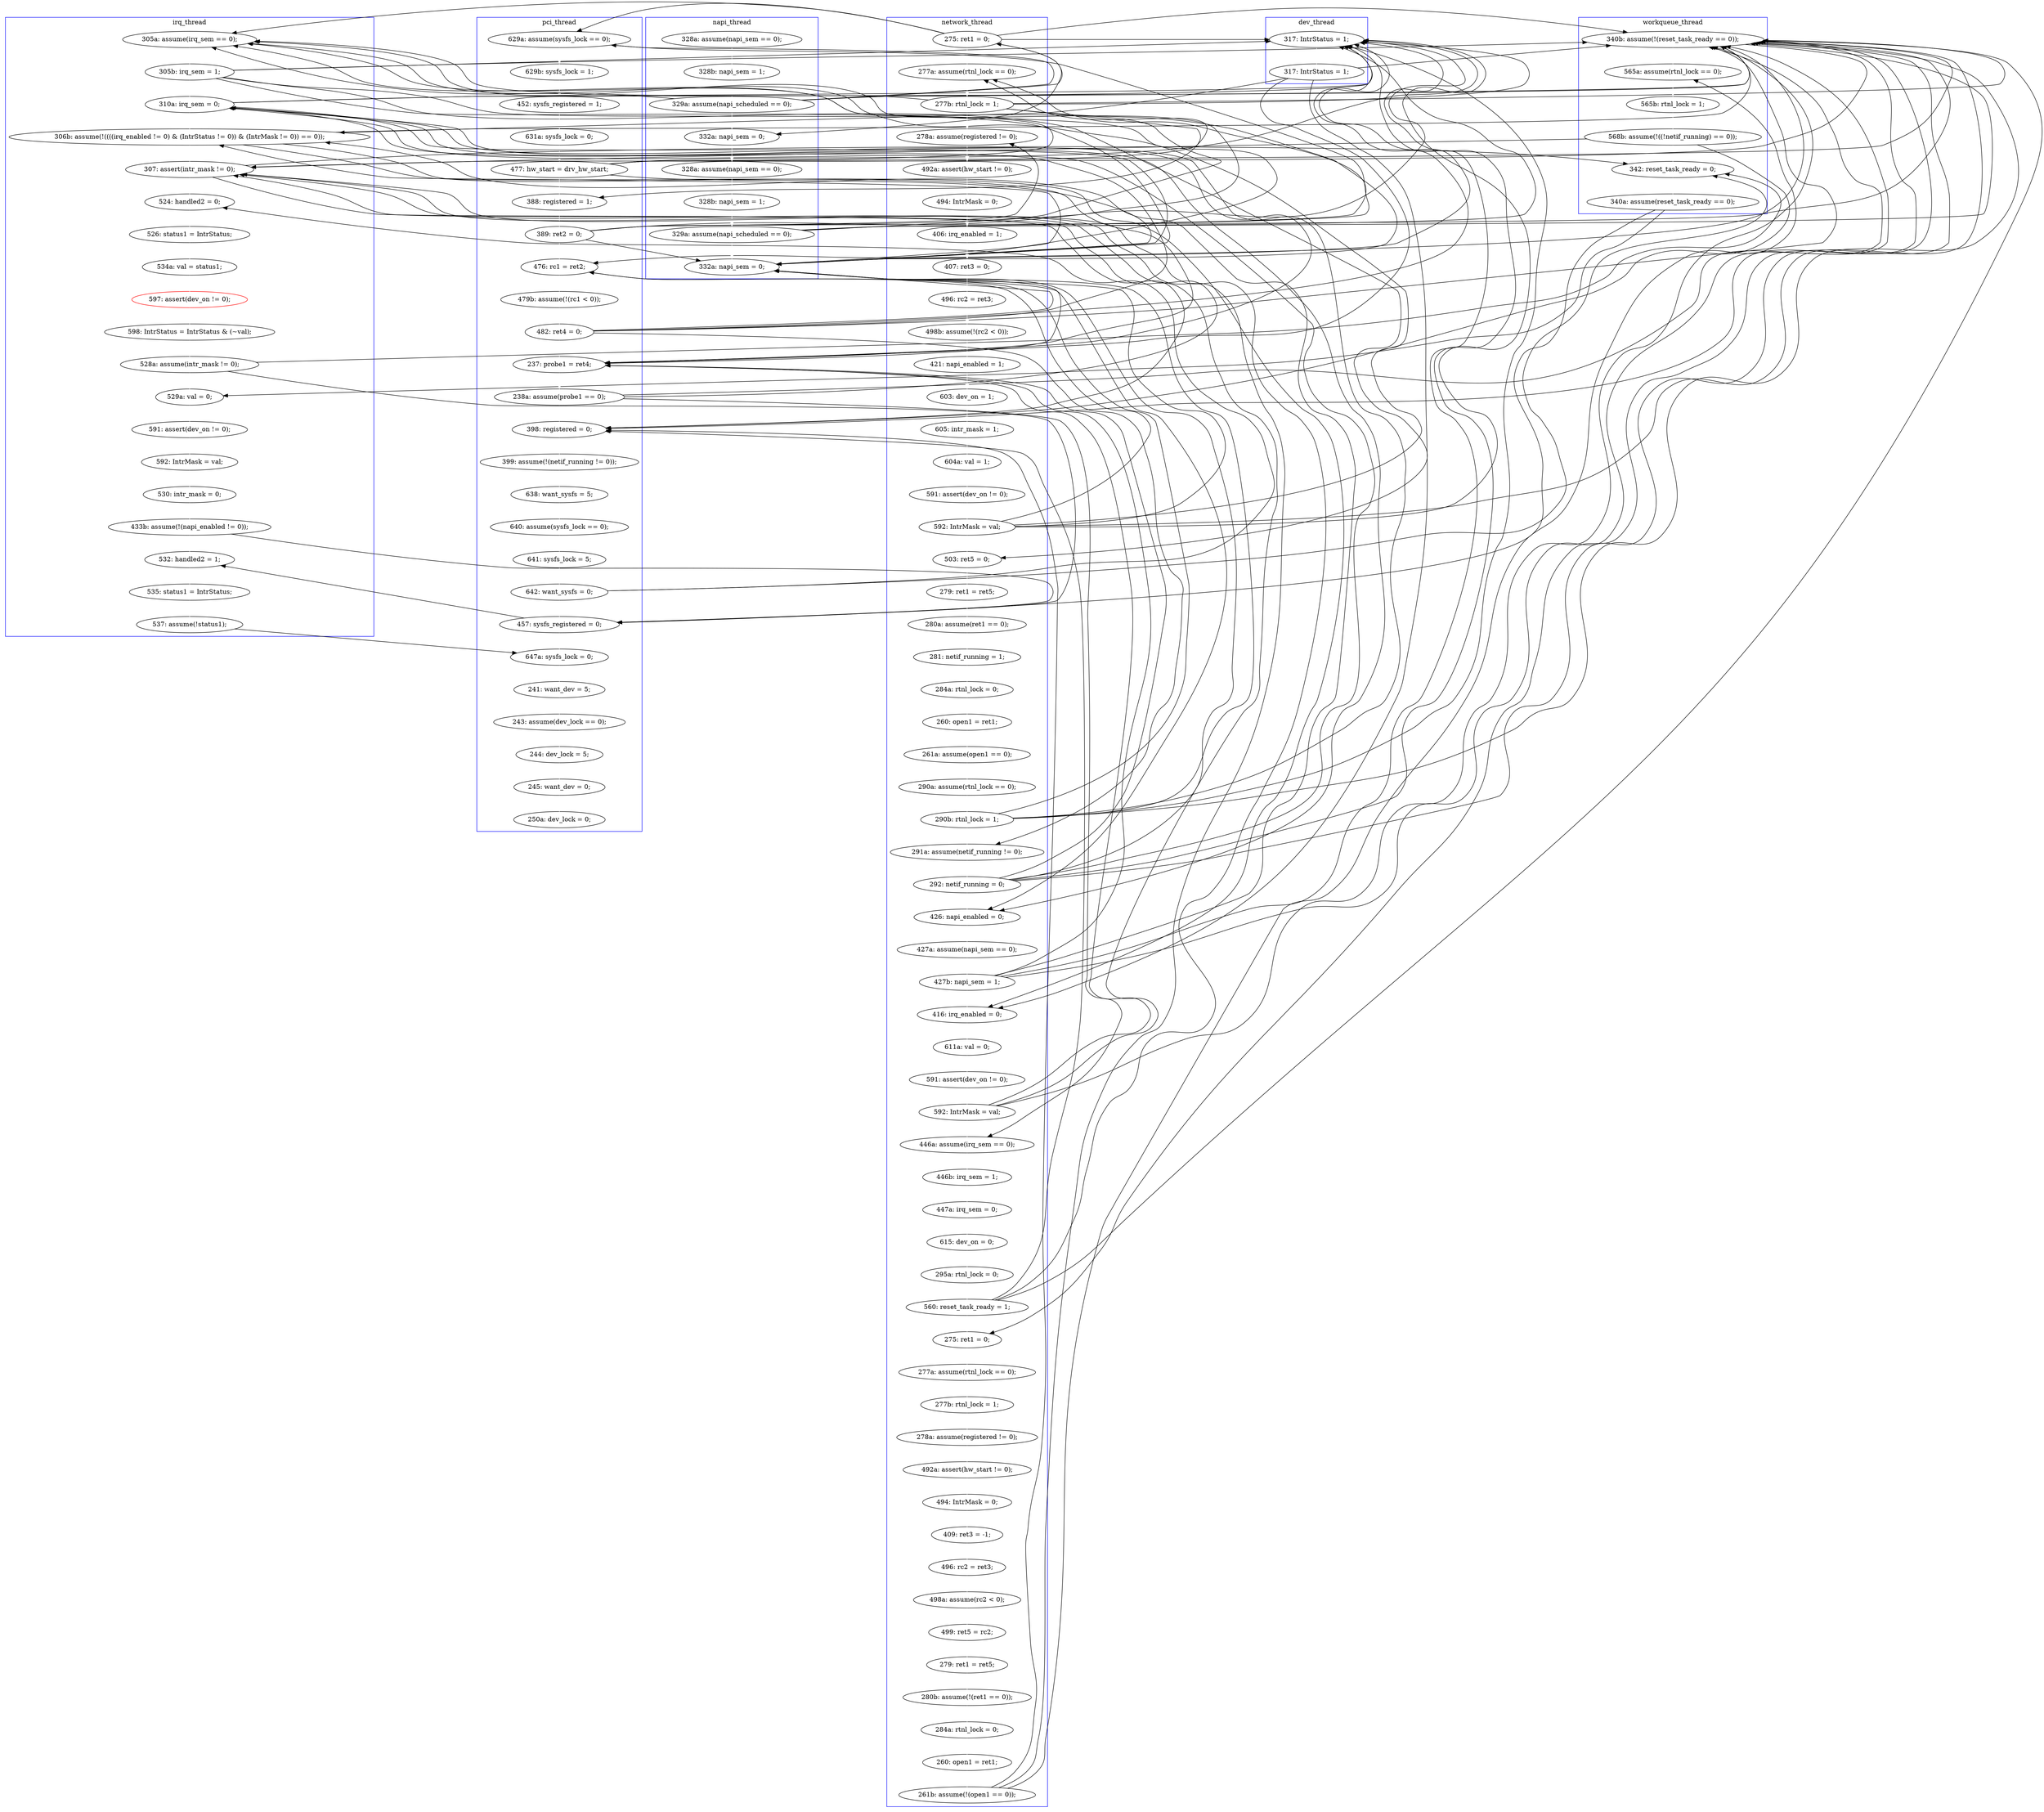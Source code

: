digraph Counterexample {
	152 -> 154 [color = white, style = solid]
	99 -> 100 [color = white, style = solid]
	286 -> 288 [color = white, style = solid]
	221 -> 224 [color = black, style = solid, constraint = false]
	39 -> 142 [color = black, style = solid, constraint = false]
	188 -> 190 [color = white, style = solid]
	241 -> 255 [color = black, style = solid, constraint = false]
	123 -> 124 [color = black, style = solid, constraint = false]
	133 -> 147 [color = black, style = solid, constraint = false]
	133 -> 136 [color = black, style = solid, constraint = false]
	213 -> 214 [color = white, style = solid]
	53 -> 55 [color = white, style = solid]
	190 -> 195 [color = white, style = solid]
	154 -> 155 [color = white, style = solid]
	167 -> 168 [color = white, style = solid]
	33 -> 99 [color = black, style = solid, constraint = false]
	263 -> 264 [color = white, style = solid]
	160 -> 224 [color = black, style = solid, constraint = false]
	138 -> 182 [color = black, style = solid, constraint = false]
	252 -> 272 [color = black, style = solid, constraint = false]
	244 -> 246 [color = white, style = solid]
	125 -> 182 [color = black, style = solid, constraint = false]
	30 -> 31 [color = white, style = solid]
	258 -> 272 [color = black, style = solid, constraint = false]
	66 -> 182 [color = black, style = solid, constraint = false]
	57 -> 182 [color = black, style = solid, constraint = false]
	122 -> 123 [color = white, style = solid]
	125 -> 136 [color = white, style = solid]
	50 -> 53 [color = white, style = solid]
	217 -> 232 [color = black, style = solid, constraint = false]
	97 -> 142 [color = black, style = solid, constraint = false]
	160 -> 232 [color = white, style = solid]
	131 -> 157 [color = black, style = solid, constraint = false]
	48 -> 133 [color = white, style = solid]
	66 -> 67 [color = black, style = solid, constraint = false]
	67 -> 72 [color = white, style = solid]
	117 -> 142 [color = black, style = solid, constraint = false]
	208 -> 209 [color = white, style = solid]
	255 -> 258 [color = white, style = solid]
	258 -> 261 [color = black, style = solid, constraint = false]
	39 -> 182 [color = black, style = solid, constraint = false]
	272 -> 283 [color = white, style = solid]
	79 -> 80 [color = white, style = solid]
	274 -> 275 [color = white, style = solid]
	155 -> 157 [color = black, style = solid, constraint = false]
	72 -> 73 [color = white, style = solid]
	31 -> 33 [color = white, style = solid]
	136 -> 137 [color = white, style = solid]
	44 -> 45 [color = white, style = solid]
	86 -> 90 [color = white, style = solid]
	131 -> 136 [color = black, style = solid, constraint = false]
	131 -> 182 [color = black, style = solid, constraint = false]
	73 -> 78 [color = white, style = solid]
	100 -> 182 [color = black, style = solid, constraint = false]
	241 -> 272 [color = white, style = solid]
	288 -> 289 [color = white, style = solid]
	48 -> 142 [color = black, style = solid, constraint = false]
	209 -> 212 [color = white, style = solid]
	204 -> 207 [color = white, style = solid]
	117 -> 133 [color = black, style = solid, constraint = false]
	117 -> 124 [color = white, style = solid]
	289 -> 290 [color = white, style = solid]
	39 -> 49 [color = black, style = solid, constraint = false]
	266 -> 271 [color = white, style = solid]
	48 -> 99 [color = black, style = solid, constraint = false]
	97 -> 102 [color = white, style = solid]
	133 -> 142 [color = black, style = solid, constraint = false]
	59 -> 133 [color = black, style = solid, constraint = false]
	59 -> 65 [color = black, style = solid, constraint = false]
	100 -> 131 [color = white, style = solid]
	186 -> 187 [color = white, style = solid]
	252 -> 255 [color = black, style = solid, constraint = false]
	59 -> 67 [color = white, style = solid]
	241 -> 243 [color = black, style = solid, constraint = false]
	224 -> 255 [color = black, style = solid, constraint = false]
	100 -> 133 [color = black, style = solid, constraint = false]
	217 -> 218 [color = black, style = solid, constraint = false]
	107 -> 108 [color = white, style = solid]
	207 -> 208 [color = white, style = solid]
	249 -> 252 [color = white, style = solid]
	243 -> 244 [color = white, style = solid]
	55 -> 57 [color = white, style = solid]
	123 -> 182 [color = black, style = solid, constraint = false]
	212 -> 213 [color = white, style = solid]
	123 -> 133 [color = black, style = solid, constraint = false]
	66 -> 99 [color = black, style = solid, constraint = false]
	123 -> 142 [color = black, style = solid, constraint = false]
	217 -> 224 [color = black, style = solid, constraint = false]
	97 -> 119 [color = black, style = solid, constraint = false]
	133 -> 157 [color = black, style = solid, constraint = false]
	119 -> 122 [color = white, style = solid]
	48 -> 182 [color = black, style = solid, constraint = false]
	233 -> 238 [color = white, style = solid]
	168 -> 169 [color = white, style = solid]
	131 -> 133 [color = black, style = solid, constraint = false]
	39 -> 42 [color = black, style = solid, constraint = false]
	58 -> 59 [color = white, style = solid]
	224 -> 243 [color = white, style = solid]
	97 -> 182 [color = black, style = solid, constraint = false]
	179 -> 232 [color = black, style = solid, constraint = false]
	33 -> 39 [color = black, style = solid, constraint = false]
	272 -> 274 [color = black, style = solid, constraint = false]
	131 -> 147 [color = white, style = solid]
	57 -> 58 [color = black, style = solid, constraint = false]
	90 -> 91 [color = white, style = solid]
	246 -> 248 [color = white, style = solid]
	125 -> 142 [color = black, style = solid, constraint = false]
	108 -> 109 [color = white, style = solid]
	138 -> 142 [color = black, style = solid, constraint = false]
	138 -> 148 [color = white, style = solid]
	131 -> 142 [color = black, style = solid, constraint = false]
	123 -> 131 [color = black, style = solid, constraint = false]
	179 -> 186 [color = white, style = solid]
	264 -> 266 [color = white, style = solid]
	123 -> 157 [color = white, style = solid]
	57 -> 99 [color = black, style = solid, constraint = false]
	66 -> 142 [color = black, style = solid, constraint = false]
	214 -> 217 [color = white, style = solid]
	240 -> 241 [color = white, style = solid]
	171 -> 174 [color = white, style = solid]
	283 -> 286 [color = white, style = solid]
	80 -> 83 [color = white, style = solid]
	239 -> 240 [color = white, style = solid]
	78 -> 79 [color = white, style = solid]
	271 -> 274 [color = white, style = solid]
	160 -> 167 [color = black, style = solid, constraint = false]
	39 -> 58 [color = white, style = solid]
	39 -> 99 [color = black, style = solid, constraint = false]
	219 -> 221 [color = white, style = solid]
	160 -> 182 [color = black, style = solid, constraint = false]
	145 -> 157 [color = black, style = solid, constraint = false]
	33 -> 42 [color = white, style = solid]
	112 -> 116 [color = white, style = solid]
	145 -> 182 [color = black, style = solid, constraint = false]
	147 -> 182 [color = black, style = solid, constraint = false]
	248 -> 249 [color = white, style = solid]
	147 -> 157 [color = black, style = solid, constraint = false]
	252 -> 261 [color = white, style = solid]
	48 -> 58 [color = black, style = solid, constraint = false]
	33 -> 49 [color = black, style = solid, constraint = false]
	179 -> 224 [color = black, style = solid, constraint = false]
	106 -> 107 [color = white, style = solid]
	45 -> 48 [color = white, style = solid]
	238 -> 239 [color = white, style = solid]
	145 -> 148 [color = black, style = solid, constraint = false]
	221 -> 232 [color = black, style = solid, constraint = false]
	182 -> 232 [color = black, style = solid, constraint = false]
	147 -> 224 [color = white, style = solid]
	275 -> 277 [color = white, style = solid]
	91 -> 92 [color = white, style = solid]
	155 -> 182 [color = black, style = solid, constraint = false]
	271 -> 272 [color = black, style = solid, constraint = false]
	195 -> 196 [color = white, style = solid]
	100 -> 119 [color = black, style = solid, constraint = false]
	109 -> 112 [color = white, style = solid]
	57 -> 65 [color = white, style = solid]
	221 -> 255 [color = white, style = solid]
	182 -> 186 [color = black, style = solid, constraint = false]
	92 -> 96 [color = white, style = solid]
	138 -> 157 [color = black, style = solid, constraint = false]
	65 -> 66 [color = white, style = solid]
	174 -> 179 [color = white, style = solid]
	48 -> 49 [color = black, style = solid, constraint = false]
	232 -> 233 [color = white, style = solid]
	125 -> 131 [color = black, style = solid, constraint = false]
	290 -> 291 [color = white, style = solid]
	125 -> 133 [color = black, style = solid, constraint = false]
	148 -> 152 [color = white, style = solid]
	96 -> 97 [color = white, style = solid]
	125 -> 157 [color = black, style = solid, constraint = false]
	103 -> 106 [color = white, style = solid]
	59 -> 142 [color = black, style = solid, constraint = false]
	83 -> 86 [color = white, style = solid]
	137 -> 138 [color = white, style = solid]
	142 -> 145 [color = white, style = solid]
	133 -> 182 [color = black, style = solid, constraint = false]
	196 -> 202 [color = white, style = solid]
	100 -> 102 [color = black, style = solid, constraint = false]
	147 -> 148 [color = black, style = solid, constraint = false]
	97 -> 99 [color = black, style = solid, constraint = false]
	57 -> 133 [color = black, style = solid, constraint = false]
	202 -> 204 [color = white, style = solid]
	218 -> 219 [color = white, style = solid]
	157 -> 160 [color = white, style = solid]
	59 -> 182 [color = black, style = solid, constraint = false]
	33 -> 182 [color = black, style = solid, constraint = false]
	182 -> 224 [color = black, style = solid, constraint = false]
	59 -> 99 [color = black, style = solid, constraint = false]
	169 -> 171 [color = white, style = solid]
	182 -> 218 [color = white, style = solid]
	117 -> 131 [color = black, style = solid, constraint = false]
	66 -> 119 [color = white, style = solid]
	42 -> 44 [color = white, style = solid]
	261 -> 263 [color = white, style = solid]
	179 -> 182 [color = black, style = solid, constraint = false]
	277 -> 283 [color = black, style = solid, constraint = false]
	57 -> 142 [color = black, style = solid, constraint = false]
	102 -> 103 [color = white, style = solid]
	187 -> 188 [color = white, style = solid]
	138 -> 147 [color = black, style = solid, constraint = false]
	145 -> 147 [color = black, style = solid, constraint = false]
	155 -> 167 [color = white, style = solid]
	33 -> 142 [color = black, style = solid, constraint = false]
	100 -> 142 [color = black, style = solid, constraint = false]
	66 -> 133 [color = black, style = solid, constraint = false]
	124 -> 125 [color = white, style = solid]
	155 -> 224 [color = black, style = solid, constraint = false]
	97 -> 133 [color = black, style = solid, constraint = false]
	224 -> 232 [color = black, style = solid, constraint = false]
	117 -> 182 [color = black, style = solid, constraint = false]
	116 -> 117 [color = white, style = solid]
	117 -> 119 [color = black, style = solid, constraint = false]
	49 -> 50 [color = white, style = solid]
	subgraph cluster7 {
		label = dev_thread
		color = blue
		142  [label = "317: IntrStatus = 1;"]
		145  [label = "317: IntrStatus = 1;"]
	}
	subgraph cluster4 {
		label = napi_thread
		color = blue
		30  [label = "328a: assume(napi_sem == 0);"]
		45  [label = "328b: napi_sem = 1;"]
		48  [label = "329a: assume(napi_scheduled == 0);"]
		33  [label = "329a: assume(napi_scheduled == 0);"]
		133  [label = "332a: napi_sem = 0;"]
		31  [label = "328b: napi_sem = 1;"]
		42  [label = "332a: napi_sem = 0;"]
		44  [label = "328a: assume(napi_sem == 0);"]
	}
	subgraph cluster1 {
		label = pci_thread
		color = blue
		65  [label = "388: registered = 1;"]
		286  [label = "241: want_dev = 5;"]
		283  [label = "647a: sysfs_lock = 0;"]
		55  [label = "631a: sysfs_lock = 0;"]
		157  [label = "237: probe1 = ret4;"]
		289  [label = "244: dev_lock = 5;"]
		272  [label = "457: sysfs_registered = 0;"]
		232  [label = "398: registered = 0;"]
		57  [label = "477: hw_start = drv_hw_start;"]
		288  [label = "243: assume(dev_lock == 0);"]
		239  [label = "640: assume(sysfs_lock == 0);"]
		66  [label = "389: ret2 = 0;"]
		241  [label = "642: want_sysfs = 0;"]
		291  [label = "250a: dev_lock = 0;"]
		119  [label = "476: rc1 = ret2;"]
		290  [label = "245: want_dev = 0;"]
		53  [label = "452: sysfs_registered = 1;"]
		240  [label = "641: sysfs_lock = 5;"]
		160  [label = "238a: assume(probe1 == 0);"]
		50  [label = "629b: sysfs_lock = 1;"]
		233  [label = "399: assume(!(netif_running != 0));"]
		122  [label = "479b: assume(!(rc1 < 0));"]
		238  [label = "638: want_sysfs = 5;"]
		49  [label = "629a: assume(sysfs_lock == 0);"]
		123  [label = "482: ret4 = 0;"]
	}
	subgraph cluster5 {
		label = workqueue_thread
		color = blue
		255  [label = "342: reset_task_ready = 0;"]
		258  [label = "340a: assume(reset_task_ready == 0);"]
		221  [label = "568b: assume(!((!netif_running) == 0));"]
		219  [label = "565b: rtnl_lock = 1;"]
		182  [label = "340b: assume(!(reset_task_ready == 0));"]
		218  [label = "565a: assume(rtnl_lock == 0);"]
	}
	subgraph cluster3 {
		label = irq_thread
		color = blue
		274  [label = "532: handled2 = 1;"]
		263  [label = "591: assert(dev_on != 0);"]
		249  [label = "598: IntrStatus = IntrStatus & (~val);"]
		131  [label = "310a: irq_sem = 0;"]
		264  [label = "592: IntrMask = val;"]
		252  [label = "528a: assume(intr_mask != 0);"]
		100  [label = "305b: irq_sem = 1;"]
		244  [label = "526: status1 = IntrStatus;"]
		248  [label = "597: assert(dev_on != 0);", color = red]
		224  [label = "307: assert(intr_mask != 0);"]
		275  [label = "535: status1 = IntrStatus;"]
		271  [label = "433b: assume(!(napi_enabled != 0));"]
		147  [label = "306b: assume(!((((irq_enabled != 0) & (IntrStatus != 0)) & (IntrMask != 0)) == 0));"]
		243  [label = "524: handled2 = 0;"]
		246  [label = "534a: val = status1;"]
		99  [label = "305a: assume(irq_sem == 0);"]
		261  [label = "529a: val = 0;"]
		266  [label = "530: intr_mask = 0;"]
		277  [label = "537: assume(!status1);"]
	}
	subgraph cluster2 {
		label = network_thread
		color = blue
		209  [label = "279: ret1 = ret5;"]
		106  [label = "280a: assume(ret1 == 0);"]
		97  [label = "592: IntrMask = val;"]
		90  [label = "603: dev_on = 1;"]
		214  [label = "260: open1 = ret1;"]
		179  [label = "560: reset_task_ready = 1;"]
		152  [label = "611a: val = 0;"]
		117  [label = "290b: rtnl_lock = 1;"]
		154  [label = "591: assert(dev_on != 0);"]
		109  [label = "260: open1 = ret1;"]
		171  [label = "615: dev_on = 0;"]
		73  [label = "494: IntrMask = 0;"]
		136  [label = "426: napi_enabled = 0;"]
		188  [label = "277b: rtnl_lock = 1;"]
		83  [label = "498b: assume(!(rc2 < 0));"]
		148  [label = "416: irq_enabled = 0;"]
		195  [label = "492a: assert(hw_start != 0);"]
		169  [label = "447a: irq_sem = 0;"]
		213  [label = "284a: rtnl_lock = 0;"]
		86  [label = "421: napi_enabled = 1;"]
		217  [label = "261b: assume(!(open1 == 0));"]
		80  [label = "496: rc2 = ret3;"]
		138  [label = "427b: napi_sem = 1;"]
		91  [label = "605: intr_mask = 1;"]
		39  [label = "275: ret1 = 0;"]
		155  [label = "592: IntrMask = val;"]
		108  [label = "284a: rtnl_lock = 0;"]
		168  [label = "446b: irq_sem = 1;"]
		124  [label = "291a: assume(netif_running != 0);"]
		137  [label = "427a: assume(napi_sem == 0);"]
		187  [label = "277a: assume(rtnl_lock == 0);"]
		72  [label = "492a: assert(hw_start != 0);"]
		79  [label = "407: ret3 = 0;"]
		202  [label = "409: ret3 = -1;"]
		103  [label = "279: ret1 = ret5;"]
		207  [label = "498a: assume(rc2 < 0);"]
		59  [label = "277b: rtnl_lock = 1;"]
		112  [label = "261a: assume(open1 == 0);"]
		204  [label = "496: rc2 = ret3;"]
		107  [label = "281: netif_running = 1;"]
		196  [label = "494: IntrMask = 0;"]
		190  [label = "278a: assume(registered != 0);"]
		116  [label = "290a: assume(rtnl_lock == 0);"]
		96  [label = "591: assert(dev_on != 0);"]
		58  [label = "277a: assume(rtnl_lock == 0);"]
		174  [label = "295a: rtnl_lock = 0;"]
		92  [label = "604a: val = 1;"]
		78  [label = "406: irq_enabled = 1;"]
		208  [label = "499: ret5 = rc2;"]
		125  [label = "292: netif_running = 0;"]
		186  [label = "275: ret1 = 0;"]
		102  [label = "503: ret5 = 0;"]
		167  [label = "446a: assume(irq_sem == 0);"]
		212  [label = "280b: assume(!(ret1 == 0));"]
		67  [label = "278a: assume(registered != 0);"]
	}
}